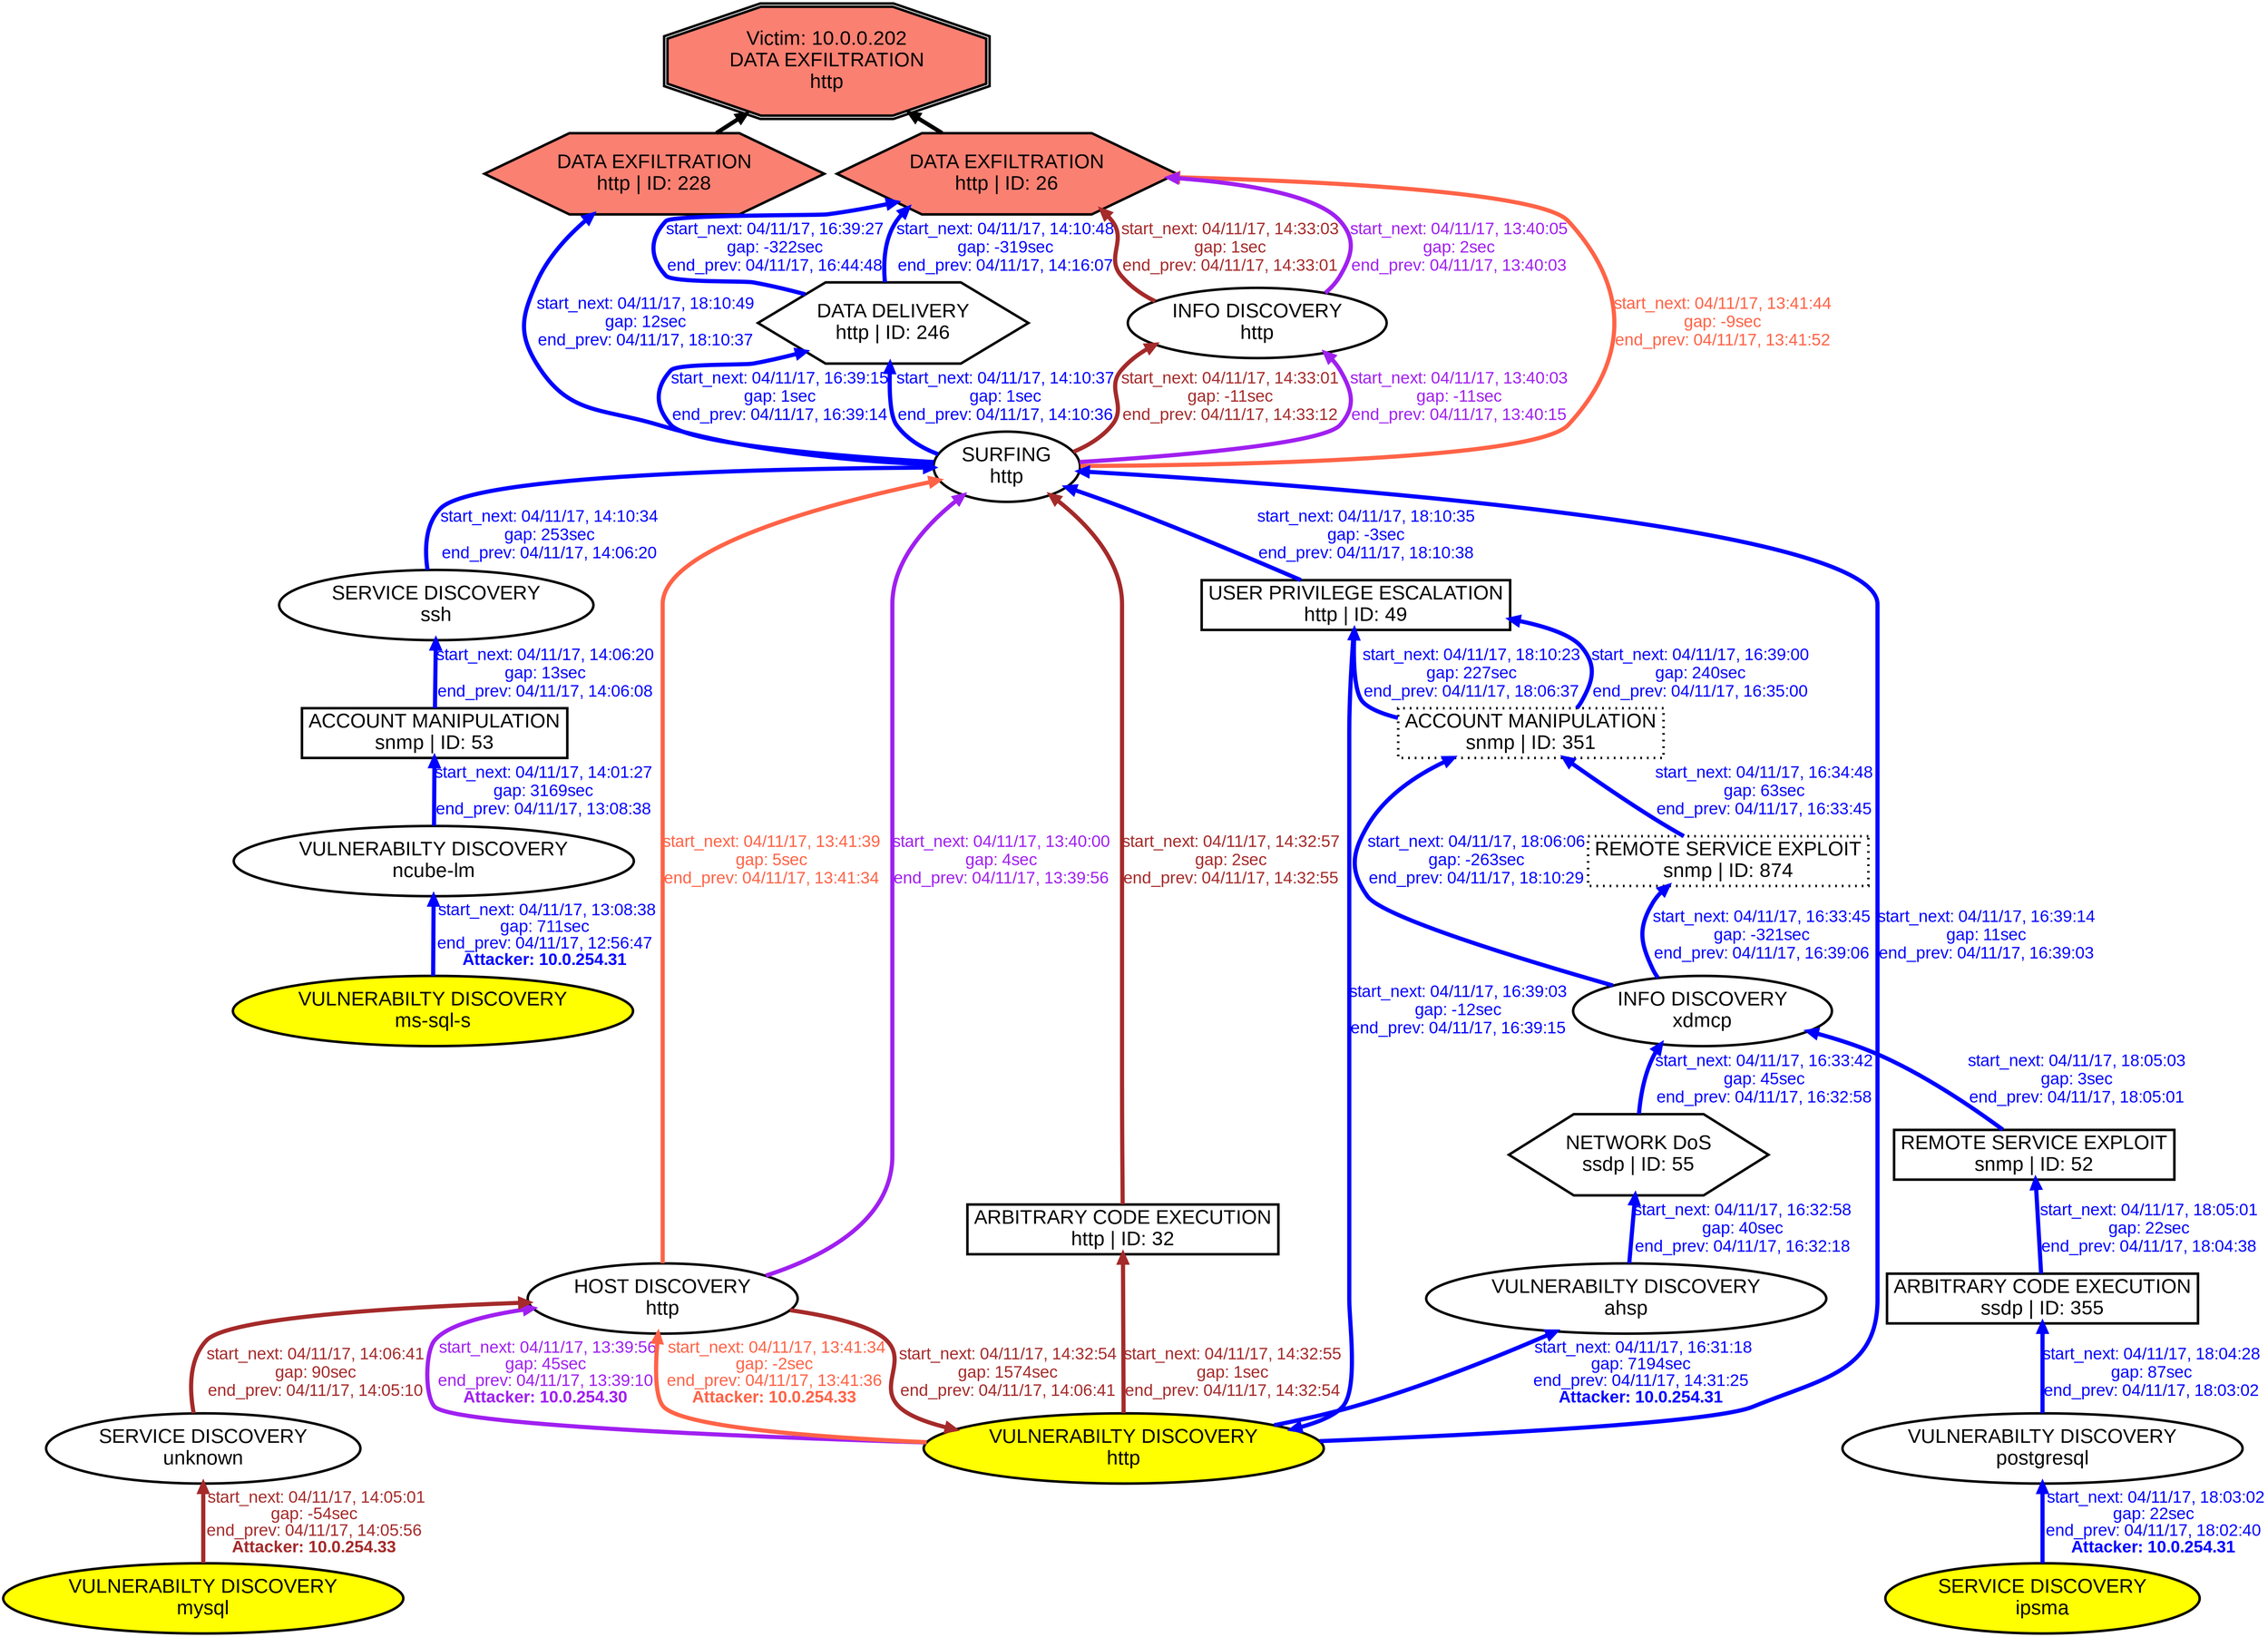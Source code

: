 digraph DATAEXFILTRATIONhttp {
rankdir="BT"; 
 graph [ nodesep="0.1", ranksep="0.02"] 
 node [ fontname=Arial, fontsize=24,penwidth=3]; 
 edge [ fontname=Arial, fontsize=20,penwidth=5 ];
"Victim: 10.0.0.202
DATA EXFILTRATION
http" [shape=doubleoctagon, style=filled, fillcolor=salmon];
{ rank = max; "Victim: 10.0.0.202
DATA EXFILTRATION
http"}
"DATA EXFILTRATION
http | ID: 228" -> "Victim: 10.0.0.202
DATA EXFILTRATION
http"
"DATA EXFILTRATION
http | ID: 228" [style=filled, fillcolor= salmon]
"DATA EXFILTRATION
http | ID: 26" -> "Victim: 10.0.0.202
DATA EXFILTRATION
http"
"DATA EXFILTRATION
http | ID: 26" [style=filled, fillcolor= salmon]
{ rank=same; "DATA EXFILTRATION
http | ID: 228" "DATA EXFILTRATION
http | ID: 26"}
"VULNERABILTY DISCOVERY
ms-sql-s" [style=filled, fillcolor= yellow]
"VULNERABILTY DISCOVERY
ms-sql-s" -> "VULNERABILTY DISCOVERY
ncube-lm" [ color=blue] [label=<<font color="blue"> start_next: 04/11/17, 13:08:38<br/>gap: 711sec<br/>end_prev: 04/11/17, 12:56:47</font><br/><font color="blue"><b>Attacker: 10.0.254.31</b></font>>]
"VULNERABILTY DISCOVERY
ncube-lm" -> "ACCOUNT MANIPULATION
snmp | ID: 53" [ label="start_next: 04/11/17, 14:01:27
gap: 3169sec
end_prev: 04/11/17, 13:08:38"][ fontcolor="blue" color=blue]
"ACCOUNT MANIPULATION
snmp | ID: 53" -> "SERVICE DISCOVERY
ssh" [ label="start_next: 04/11/17, 14:06:20
gap: 13sec
end_prev: 04/11/17, 14:06:08"][ fontcolor="blue" color=blue]
"SERVICE DISCOVERY
ssh" -> "SURFING
http" [ label="start_next: 04/11/17, 14:10:34
gap: 253sec
end_prev: 04/11/17, 14:06:20"][ fontcolor="blue" color=blue]
"SURFING
http" -> "DATA DELIVERY
http | ID: 246" [ label="start_next: 04/11/17, 14:10:37
gap: 1sec
end_prev: 04/11/17, 14:10:36"][ fontcolor="blue" color=blue]
"DATA DELIVERY
http | ID: 246" -> "DATA EXFILTRATION
http | ID: 26" [ label="start_next: 04/11/17, 14:10:48
gap: -319sec
end_prev: 04/11/17, 14:16:07"][ fontcolor="blue" color=blue]
"VULNERABILTY DISCOVERY
http" [style=filled, fillcolor= yellow]
"VULNERABILTY DISCOVERY
http" -> "VULNERABILTY DISCOVERY
ahsp" [ color=blue] [label=<<font color="blue"> start_next: 04/11/17, 16:31:18<br/>gap: 7194sec<br/>end_prev: 04/11/17, 14:31:25</font><br/><font color="blue"><b>Attacker: 10.0.254.31</b></font>>]
"VULNERABILTY DISCOVERY
ahsp" -> "NETWORK DoS
ssdp | ID: 55" [ label="start_next: 04/11/17, 16:32:58
gap: 40sec
end_prev: 04/11/17, 16:32:18"][ fontcolor="blue" color=blue]
"NETWORK DoS
ssdp | ID: 55" -> "INFO DISCOVERY
xdmcp" [ label="start_next: 04/11/17, 16:33:42
gap: 45sec
end_prev: 04/11/17, 16:32:58"][ fontcolor="blue" color=blue]
"INFO DISCOVERY
xdmcp" -> "REMOTE SERVICE EXPLOIT
snmp | ID: 874" [ label="start_next: 04/11/17, 16:33:45
gap: -321sec
end_prev: 04/11/17, 16:39:06"][ fontcolor="blue" color=blue]
"REMOTE SERVICE EXPLOIT
snmp | ID: 874" -> "ACCOUNT MANIPULATION
snmp | ID: 351" [ label="start_next: 04/11/17, 16:34:48
gap: 63sec
end_prev: 04/11/17, 16:33:45"][ fontcolor="blue" color=blue]
"ACCOUNT MANIPULATION
snmp | ID: 351" -> "USER PRIVILEGE ESCALATION
http | ID: 49" [ label="start_next: 04/11/17, 16:39:00
gap: 240sec
end_prev: 04/11/17, 16:35:00"][ fontcolor="blue" color=blue]
"USER PRIVILEGE ESCALATION
http | ID: 49" -> "VULNERABILTY DISCOVERY
http" [ label="start_next: 04/11/17, 16:39:03
gap: -12sec
end_prev: 04/11/17, 16:39:15"][ fontcolor="blue" color=blue]
"VULNERABILTY DISCOVERY
http" -> "SURFING
http" [ label="start_next: 04/11/17, 16:39:14
gap: 11sec
end_prev: 04/11/17, 16:39:03"][ fontcolor="blue" color=blue]
"SURFING
http" -> "DATA DELIVERY
http | ID: 246" [ label="start_next: 04/11/17, 16:39:15
gap: 1sec
end_prev: 04/11/17, 16:39:14"][ fontcolor="blue" color=blue]
"DATA DELIVERY
http | ID: 246" -> "DATA EXFILTRATION
http | ID: 26" [ label="start_next: 04/11/17, 16:39:27
gap: -322sec
end_prev: 04/11/17, 16:44:48"][ fontcolor="blue" color=blue]
"SERVICE DISCOVERY
ipsma" [style=filled, fillcolor= yellow]
"SERVICE DISCOVERY
ipsma" -> "VULNERABILTY DISCOVERY
postgresql" [ color=blue] [label=<<font color="blue"> start_next: 04/11/17, 18:03:02<br/>gap: 22sec<br/>end_prev: 04/11/17, 18:02:40</font><br/><font color="blue"><b>Attacker: 10.0.254.31</b></font>>]
"VULNERABILTY DISCOVERY
postgresql" -> "ARBITRARY CODE EXECUTION
ssdp | ID: 355" [ label="start_next: 04/11/17, 18:04:28
gap: 87sec
end_prev: 04/11/17, 18:03:02"][ fontcolor="blue" color=blue]
"ARBITRARY CODE EXECUTION
ssdp | ID: 355" -> "REMOTE SERVICE EXPLOIT
snmp | ID: 52" [ label="start_next: 04/11/17, 18:05:01
gap: 22sec
end_prev: 04/11/17, 18:04:38"][ fontcolor="blue" color=blue]
"REMOTE SERVICE EXPLOIT
snmp | ID: 52" -> "INFO DISCOVERY
xdmcp" [ label="start_next: 04/11/17, 18:05:03
gap: 3sec
end_prev: 04/11/17, 18:05:01"][ fontcolor="blue" color=blue]
"INFO DISCOVERY
xdmcp" -> "ACCOUNT MANIPULATION
snmp | ID: 351" [ label="start_next: 04/11/17, 18:06:06
gap: -263sec
end_prev: 04/11/17, 18:10:29"][ fontcolor="blue" color=blue]
"ACCOUNT MANIPULATION
snmp | ID: 351" -> "USER PRIVILEGE ESCALATION
http | ID: 49" [ label="start_next: 04/11/17, 18:10:23
gap: 227sec
end_prev: 04/11/17, 18:06:37"][ fontcolor="blue" color=blue]
"USER PRIVILEGE ESCALATION
http | ID: 49" -> "SURFING
http" [ label="start_next: 04/11/17, 18:10:35
gap: -3sec
end_prev: 04/11/17, 18:10:38"][ fontcolor="blue" color=blue]
"SURFING
http" -> "DATA EXFILTRATION
http | ID: 228" [ label="start_next: 04/11/17, 18:10:49
gap: 12sec
end_prev: 04/11/17, 18:10:37"][ fontcolor="blue" color=blue]
"VULNERABILTY DISCOVERY
http" [style=filled, fillcolor= yellow]
"VULNERABILTY DISCOVERY
http" -> "HOST DISCOVERY
http" [ color=purple] [label=<<font color="purple"> start_next: 04/11/17, 13:39:56<br/>gap: 45sec<br/>end_prev: 04/11/17, 13:39:10</font><br/><font color="purple"><b>Attacker: 10.0.254.30</b></font>>]
"HOST DISCOVERY
http" -> "SURFING
http" [ label="start_next: 04/11/17, 13:40:00
gap: 4sec
end_prev: 04/11/17, 13:39:56"][ fontcolor="purple" color=purple]
"SURFING
http" -> "INFO DISCOVERY
http" [ label="start_next: 04/11/17, 13:40:03
gap: -11sec
end_prev: 04/11/17, 13:40:15"][ fontcolor="purple" color=purple]
"INFO DISCOVERY
http" -> "DATA EXFILTRATION
http | ID: 26" [ label="start_next: 04/11/17, 13:40:05
gap: 2sec
end_prev: 04/11/17, 13:40:03"][ fontcolor="purple" color=purple]
"VULNERABILTY DISCOVERY
mysql" [style=filled, fillcolor= yellow]
"VULNERABILTY DISCOVERY
mysql" -> "SERVICE DISCOVERY
unknown" [ color=brown] [label=<<font color="brown"> start_next: 04/11/17, 14:05:01<br/>gap: -54sec<br/>end_prev: 04/11/17, 14:05:56</font><br/><font color="brown"><b>Attacker: 10.0.254.33</b></font>>]
"SERVICE DISCOVERY
unknown" -> "HOST DISCOVERY
http" [ label="start_next: 04/11/17, 14:06:41
gap: 90sec
end_prev: 04/11/17, 14:05:10"][ fontcolor="brown" color=brown]
"HOST DISCOVERY
http" -> "VULNERABILTY DISCOVERY
http" [ label="start_next: 04/11/17, 14:32:54
gap: 1574sec
end_prev: 04/11/17, 14:06:41"][ fontcolor="brown" color=brown]
"VULNERABILTY DISCOVERY
http" -> "ARBITRARY CODE EXECUTION
http | ID: 32" [ label="start_next: 04/11/17, 14:32:55
gap: 1sec
end_prev: 04/11/17, 14:32:54"][ fontcolor="brown" color=brown]
"ARBITRARY CODE EXECUTION
http | ID: 32" -> "SURFING
http" [ label="start_next: 04/11/17, 14:32:57
gap: 2sec
end_prev: 04/11/17, 14:32:55"][ fontcolor="brown" color=brown]
"SURFING
http" -> "INFO DISCOVERY
http" [ label="start_next: 04/11/17, 14:33:01
gap: -11sec
end_prev: 04/11/17, 14:33:12"][ fontcolor="brown" color=brown]
"INFO DISCOVERY
http" -> "DATA EXFILTRATION
http | ID: 26" [ label="start_next: 04/11/17, 14:33:03
gap: 1sec
end_prev: 04/11/17, 14:33:01"][ fontcolor="brown" color=brown]
"VULNERABILTY DISCOVERY
http" [style=filled, fillcolor= yellow]
"VULNERABILTY DISCOVERY
http" -> "HOST DISCOVERY
http" [ color=tomato] [label=<<font color="tomato"> start_next: 04/11/17, 13:41:34<br/>gap: -2sec<br/>end_prev: 04/11/17, 13:41:36</font><br/><font color="tomato"><b>Attacker: 10.0.254.33</b></font>>]
"HOST DISCOVERY
http" -> "SURFING
http" [ label="start_next: 04/11/17, 13:41:39
gap: 5sec
end_prev: 04/11/17, 13:41:34"][ fontcolor="tomato" color=tomato]
"SURFING
http" -> "DATA EXFILTRATION
http | ID: 26" [ label="start_next: 04/11/17, 13:41:44
gap: -9sec
end_prev: 04/11/17, 13:41:52"][ fontcolor="tomato" color=tomato]
"VULNERABILTY DISCOVERY
ms-sql-s" [shape=oval]
"VULNERABILTY DISCOVERY
ms-sql-s" [tooltip="ET POLICY Suspicious inbound to MSSQL port 1433"]
"VULNERABILTY DISCOVERY
ncube-lm" [shape=oval]
"VULNERABILTY DISCOVERY
ncube-lm" [tooltip="ET POLICY Suspicious inbound to Oracle SQL port 1521"]
"ACCOUNT MANIPULATION
snmp | ID: 53" [shape=box]
"ACCOUNT MANIPULATION
snmp | ID: 53" [tooltip="GPL SNMP private access udp
GPL SNMP public access udp"]
"SERVICE DISCOVERY
ssh" [shape=oval]
"SERVICE DISCOVERY
ssh" [tooltip="ET SCAN Potential SSH Scan"]
"SURFING
http" [shape=oval]
"SURFING
http" [tooltip="ET WEB_SERVER WEB-PHP phpinfo access"]
"DATA DELIVERY
http | ID: 246" [shape=hexagon]
"DATA DELIVERY
http | ID: 246" [tooltip="ET WEB_SERVER PHP Possible php Remote File Inclusion Attempt
ET WEB_SERVER PHP tags in HTTP POST
GPL WEB_SERVER perl post attempt"]
"DATA EXFILTRATION
http | ID: 26" [shape=hexagon]
"DATA EXFILTRATION
http | ID: 26" [tooltip="ET WEB_SPECIFIC_APPS PHP-CGI query string parameter vulnerability"]
"VULNERABILTY DISCOVERY
http" [shape=oval]
"VULNERABILTY DISCOVERY
http" [tooltip="ET SCAN Nikto Web App Scan in Progress
ET SCAN Nessus User Agent
ET SCAN NMAP SIP Version Detect OPTIONS Scan"]
"VULNERABILTY DISCOVERY
ahsp" [shape=oval]
"VULNERABILTY DISCOVERY
ahsp" [tooltip="ET POLICY Suspicious inbound to PostgreSQL port 5432
ET POLICY Suspicious inbound to Oracle SQL port 1521
ET POLICY Suspicious inbound to mSQL port 4333"]
"NETWORK DoS
ssdp | ID: 55" [shape=hexagon]
"NETWORK DoS
ssdp | ID: 55" [tooltip="ET DOS Possible SSDP Amplification Scan in Progress"]
"INFO DISCOVERY
xdmcp" [shape=oval]
"INFO DISCOVERY
xdmcp" [tooltip="GPL WEB_SERVER mod_gzip_status access
GPL RPC xdmcp info query"]
"REMOTE SERVICE EXPLOIT
snmp | ID: 874" [style="dotted", shape=box]
"REMOTE SERVICE EXPLOIT
snmp | ID: 874" [tooltip="ET SNMP Samsung Printer SNMP Hardcode RW Community String"]
"ACCOUNT MANIPULATION
snmp | ID: 351" [style="dotted", shape=box]
"ACCOUNT MANIPULATION
snmp | ID: 351" [tooltip="GPL SNMP private access udp
GPL SNMP public access udp"]
"USER PRIVILEGE ESCALATION
http | ID: 49" [shape=box]
"USER PRIVILEGE ESCALATION
http | ID: 49" [tooltip="ET POLICY Outgoing Basic Auth Base64 HTTP Password detected unencrypted
ET POLICY Incoming Basic Auth Base64 HTTP Password detected unencrypted"]
"SERVICE DISCOVERY
ipsma" [shape=oval]
"SERVICE DISCOVERY
ipsma" [tooltip="ET SCAN Potential VNC Scan 5900-5920"]
"VULNERABILTY DISCOVERY
postgresql" [shape=oval]
"VULNERABILTY DISCOVERY
postgresql" [tooltip="ET POLICY Suspicious inbound to PostgreSQL port 5432"]
"ARBITRARY CODE EXECUTION
ssdp | ID: 355" [shape=box]
"ARBITRARY CODE EXECUTION
ssdp | ID: 355" [tooltip="GPL MISC UPnP malformed advertisement"]
"REMOTE SERVICE EXPLOIT
snmp | ID: 52" [shape=box]
"REMOTE SERVICE EXPLOIT
snmp | ID: 52" [tooltip="ET SNMP Samsung Printer SNMP Hardcode RW Community String"]
"DATA EXFILTRATION
http | ID: 228" [shape=hexagon]
"DATA EXFILTRATION
http | ID: 228" [tooltip="ET WEB_SPECIFIC_APPS PHP-CGI query string parameter vulnerability"]
"HOST DISCOVERY
http" [shape=oval]
"HOST DISCOVERY
http" [tooltip="ET SCAN Possible Nmap User-Agent Observed
ET SCAN Nmap Scripting Engine User-Agent Detected (Nmap Scripting Engine)"]
"INFO DISCOVERY
http" [shape=oval]
"INFO DISCOVERY
http" [tooltip="GPL WEB_SERVER globals.pl access"]
"VULNERABILTY DISCOVERY
mysql" [shape=oval]
"VULNERABILTY DISCOVERY
mysql" [tooltip="ET POLICY Suspicious inbound to mySQL port 3306
ET POLICY Suspicious inbound to MSSQL port 1433
ET POLICY Suspicious inbound to Oracle SQL port 1521
ET SCAN NMAP SIP Version Detect OPTIONS Scan
ET POLICY Suspicious inbound to PostgreSQL port 5432"]
"SERVICE DISCOVERY
unknown" [shape=oval]
"SERVICE DISCOVERY
unknown" [tooltip="ET SCAN Potential VNC Scan 5800-5820
ET SCAN Potential SSH Scan
ET SCAN Potential VNC Scan 5900-5920"]
"ARBITRARY CODE EXECUTION
http | ID: 32" [shape=box]
"ARBITRARY CODE EXECUTION
http | ID: 32" [tooltip="ET CURRENT_EVENTS QNAP Shellshock CVE-2014-6271"]
}
